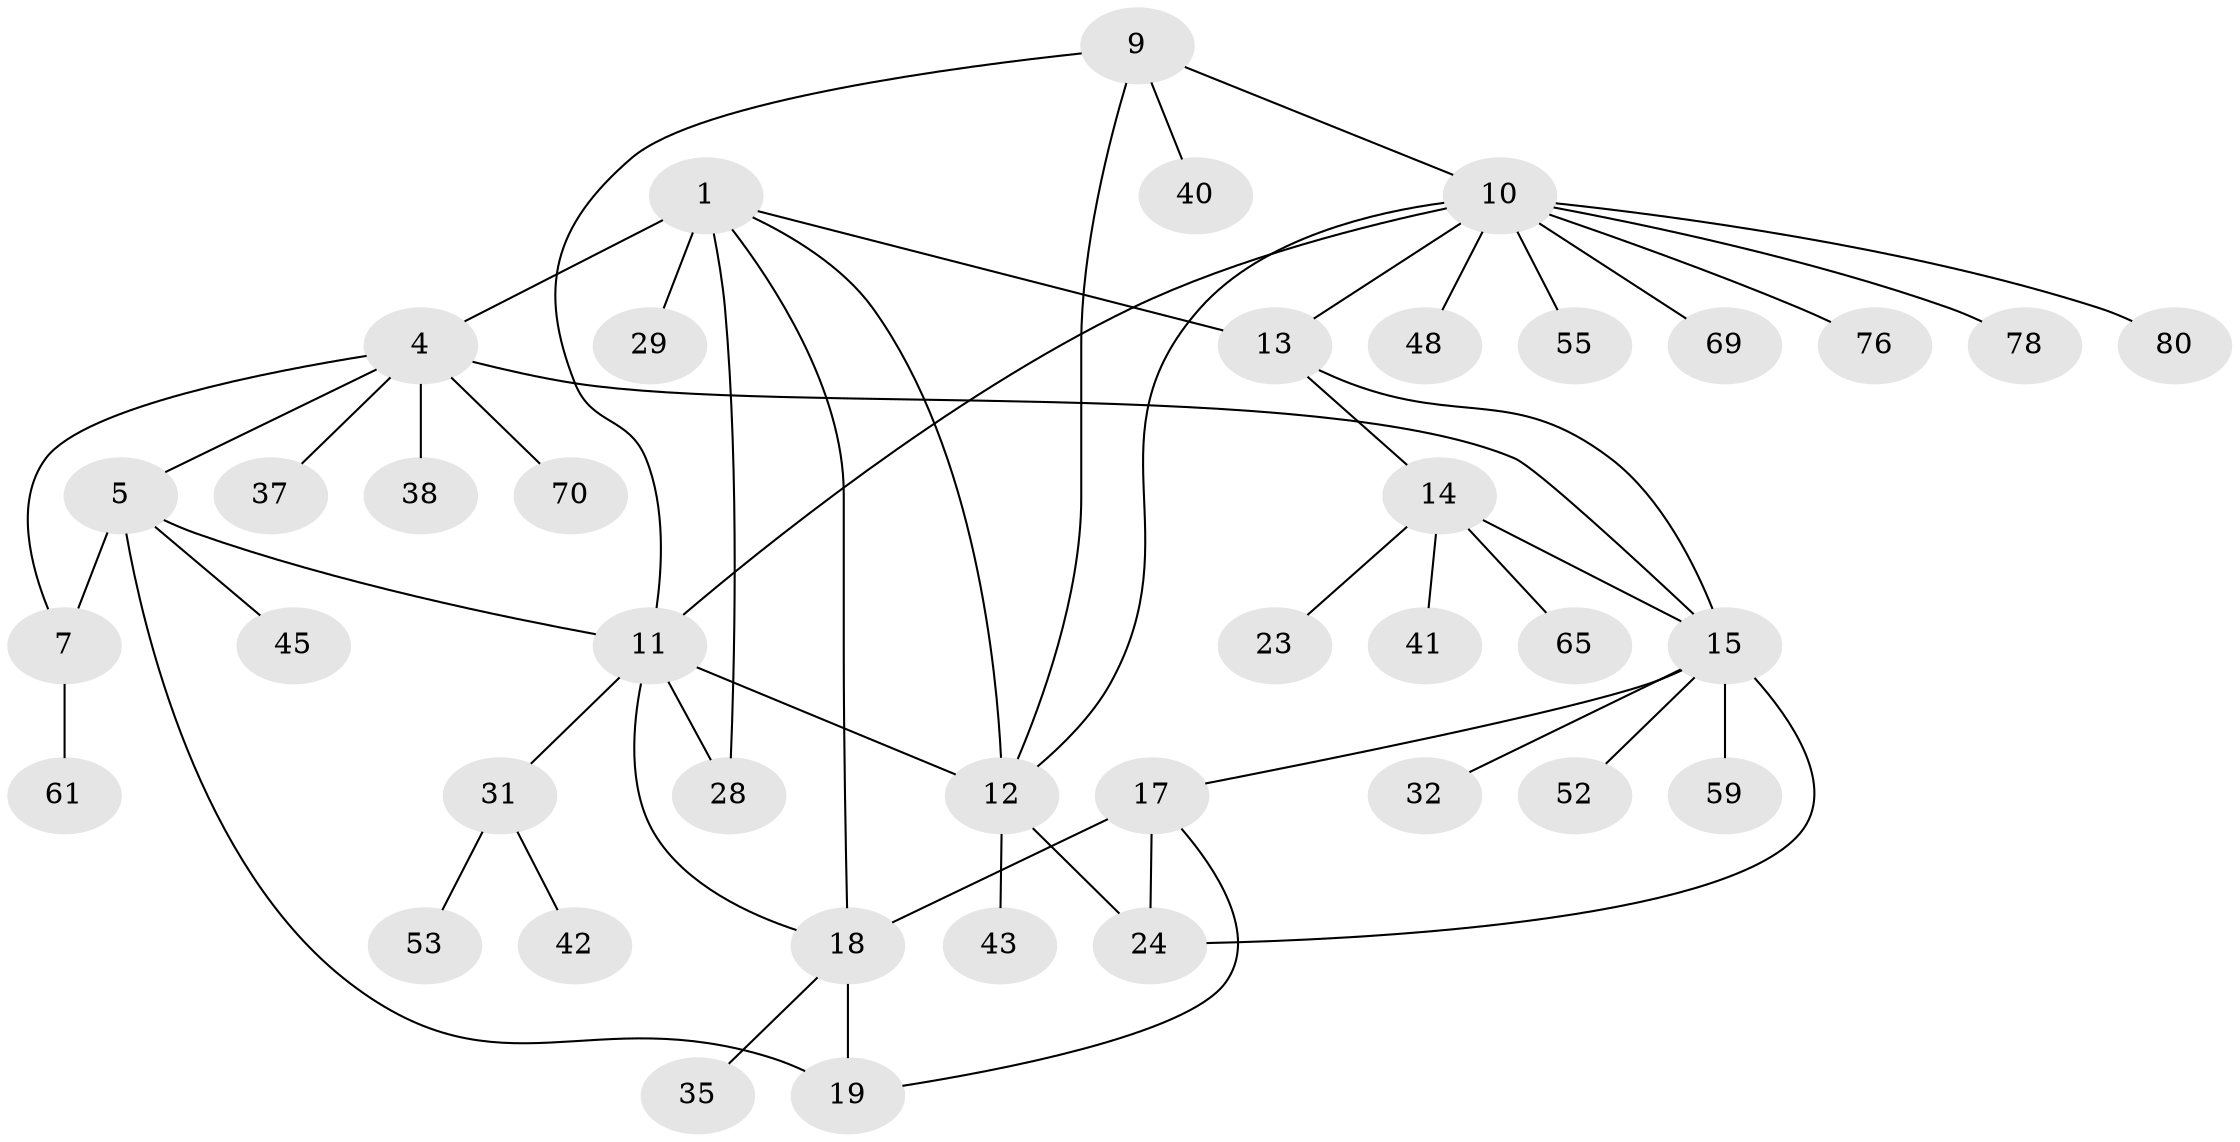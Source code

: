 // original degree distribution, {6: 0.07407407407407407, 4: 0.08641975308641975, 12: 0.012345679012345678, 8: 0.024691358024691357, 7: 0.024691358024691357, 11: 0.012345679012345678, 5: 0.012345679012345678, 9: 0.012345679012345678, 1: 0.5802469135802469, 2: 0.1111111111111111, 3: 0.04938271604938271}
// Generated by graph-tools (version 1.1) at 2025/16/03/09/25 04:16:10]
// undirected, 40 vertices, 54 edges
graph export_dot {
graph [start="1"]
  node [color=gray90,style=filled];
  1 [super="+2+30+25"];
  4 [super="+6+26+27+39+54+66+57"];
  5 [super="+8+58+21+47"];
  7;
  9 [super="+34+77"];
  10 [super="+50+36"];
  11 [super="+63"];
  12;
  13;
  14;
  15 [super="+16+51"];
  17 [super="+33"];
  18 [super="+20+44+46"];
  19;
  23;
  24 [super="+68+64"];
  28;
  29 [super="+49"];
  31;
  32;
  35;
  37 [super="+56+72"];
  38;
  40;
  41;
  42;
  43;
  45;
  48 [super="+62"];
  52;
  53;
  55;
  59 [super="+79"];
  61;
  65;
  69 [super="+81"];
  70;
  76;
  78;
  80;
  1 -- 4 [weight=3];
  1 -- 13;
  1 -- 18;
  1 -- 29;
  1 -- 12;
  1 -- 28;
  4 -- 38;
  4 -- 70;
  4 -- 5 [weight=2];
  4 -- 37;
  4 -- 7;
  4 -- 15;
  5 -- 7 [weight=2];
  5 -- 11;
  5 -- 19;
  5 -- 45;
  7 -- 61;
  9 -- 10;
  9 -- 11;
  9 -- 12;
  9 -- 40;
  10 -- 11;
  10 -- 12;
  10 -- 13;
  10 -- 55;
  10 -- 69;
  10 -- 76;
  10 -- 78;
  10 -- 80;
  10 -- 48;
  11 -- 12;
  11 -- 18;
  11 -- 28;
  11 -- 31;
  12 -- 43;
  12 -- 24;
  13 -- 14;
  13 -- 15 [weight=2];
  14 -- 15 [weight=2];
  14 -- 23;
  14 -- 41;
  14 -- 65;
  15 -- 32;
  15 -- 17;
  15 -- 52;
  15 -- 24;
  15 -- 59;
  17 -- 18 [weight=2];
  17 -- 19;
  17 -- 24;
  18 -- 19 [weight=2];
  18 -- 35;
  31 -- 42;
  31 -- 53;
}
